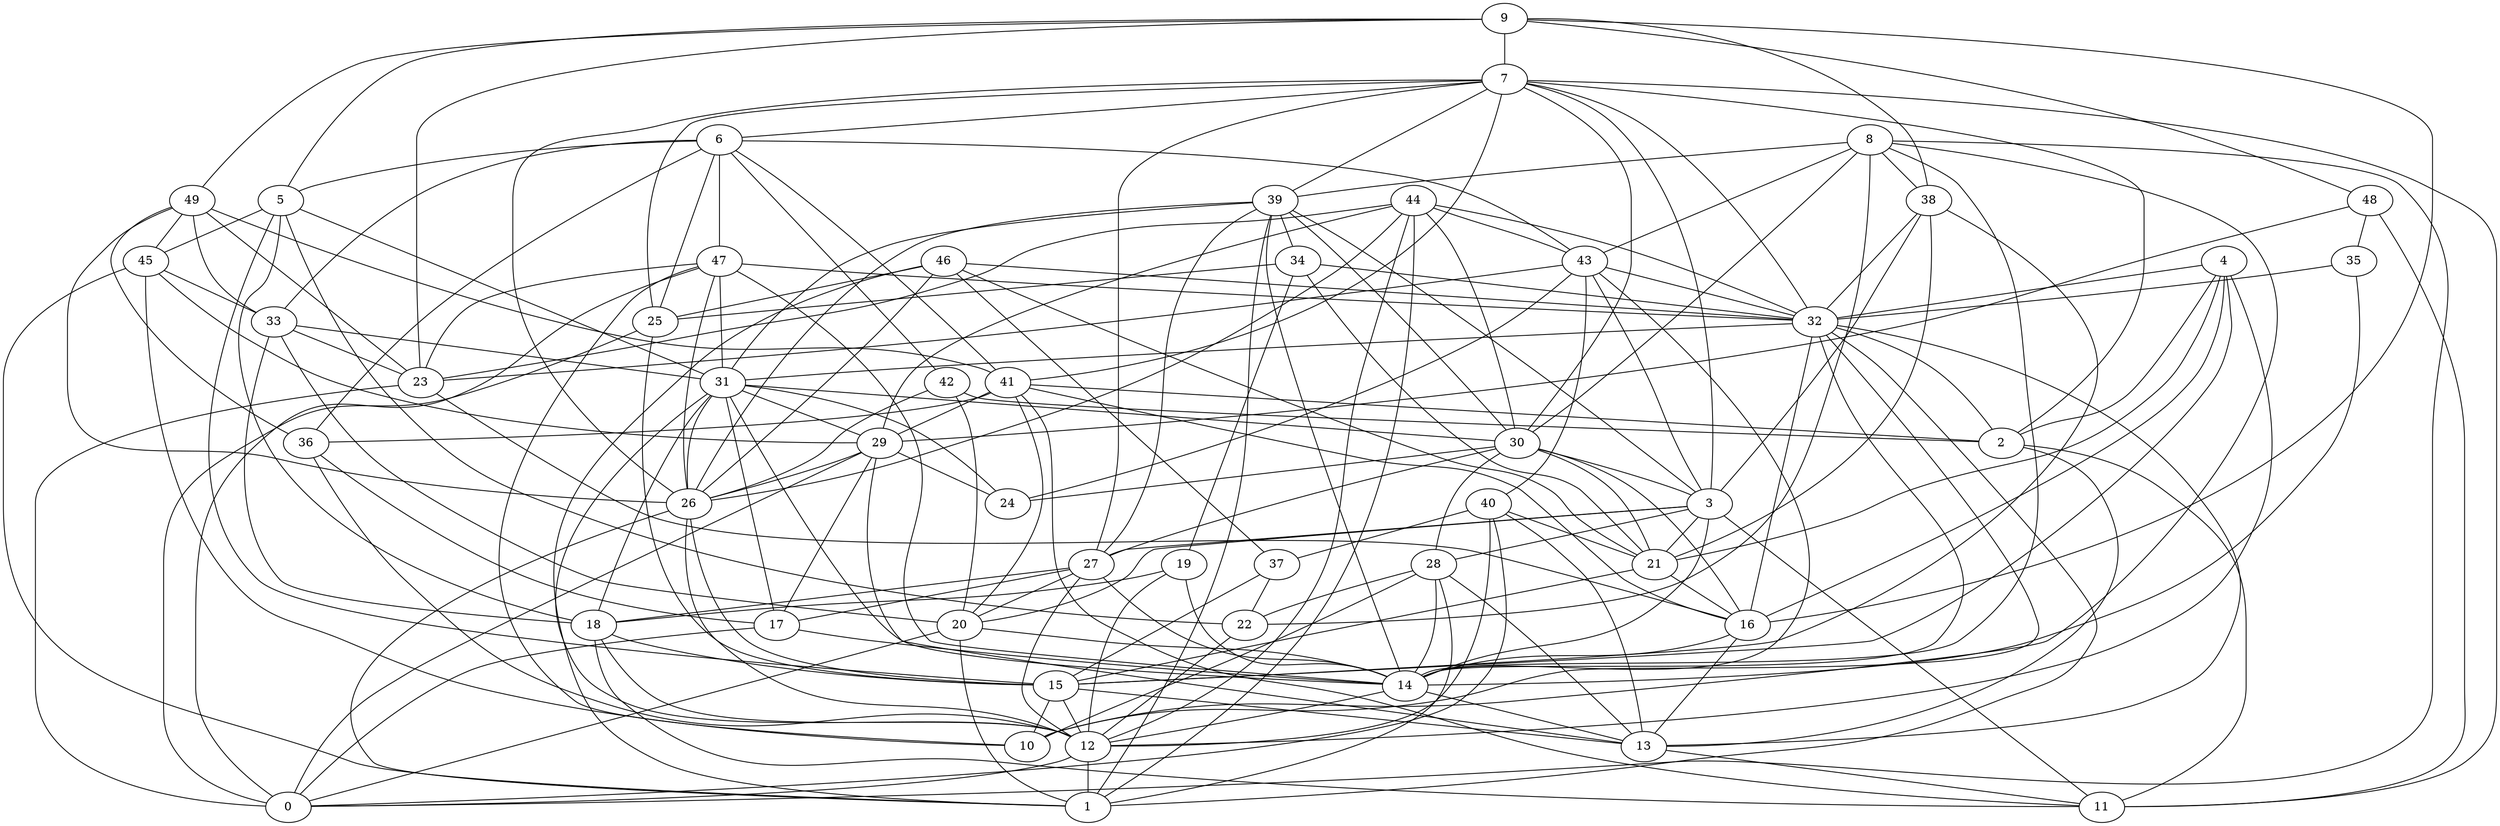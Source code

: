 digraph GG_graph {

subgraph G_graph {
edge [color = black]
"38" -> "21" [dir = none]
"38" -> "15" [dir = none]
"8" -> "10" [dir = none]
"8" -> "43" [dir = none]
"8" -> "38" [dir = none]
"8" -> "22" [dir = none]
"46" -> "1" [dir = none]
"46" -> "26" [dir = none]
"46" -> "32" [dir = none]
"19" -> "12" [dir = none]
"19" -> "14" [dir = none]
"43" -> "14" [dir = none]
"43" -> "32" [dir = none]
"43" -> "23" [dir = none]
"43" -> "3" [dir = none]
"26" -> "15" [dir = none]
"32" -> "31" [dir = none]
"32" -> "16" [dir = none]
"32" -> "10" [dir = none]
"29" -> "26" [dir = none]
"34" -> "21" [dir = none]
"14" -> "13" [dir = none]
"35" -> "14" [dir = none]
"35" -> "32" [dir = none]
"27" -> "12" [dir = none]
"27" -> "17" [dir = none]
"28" -> "1" [dir = none]
"28" -> "13" [dir = none]
"41" -> "36" [dir = none]
"41" -> "16" [dir = none]
"41" -> "11" [dir = none]
"41" -> "2" [dir = none]
"49" -> "23" [dir = none]
"49" -> "45" [dir = none]
"49" -> "26" [dir = none]
"49" -> "41" [dir = none]
"42" -> "2" [dir = none]
"42" -> "20" [dir = none]
"7" -> "6" [dir = none]
"7" -> "32" [dir = none]
"7" -> "3" [dir = none]
"7" -> "2" [dir = none]
"7" -> "26" [dir = none]
"7" -> "27" [dir = none]
"7" -> "25" [dir = none]
"15" -> "10" [dir = none]
"15" -> "12" [dir = none]
"23" -> "16" [dir = none]
"23" -> "0" [dir = none]
"20" -> "0" [dir = none]
"20" -> "1" [dir = none]
"37" -> "22" [dir = none]
"37" -> "15" [dir = none]
"44" -> "1" [dir = none]
"44" -> "29" [dir = none]
"44" -> "12" [dir = none]
"47" -> "14" [dir = none]
"47" -> "10" [dir = none]
"47" -> "0" [dir = none]
"4" -> "2" [dir = none]
"4" -> "12" [dir = none]
"40" -> "13" [dir = none]
"40" -> "12" [dir = none]
"40" -> "37" [dir = none]
"40" -> "21" [dir = none]
"22" -> "12" [dir = none]
"9" -> "7" [dir = none]
"9" -> "48" [dir = none]
"5" -> "15" [dir = none]
"33" -> "18" [dir = none]
"25" -> "0" [dir = none]
"31" -> "26" [dir = none]
"31" -> "14" [dir = none]
"31" -> "29" [dir = none]
"31" -> "30" [dir = none]
"31" -> "18" [dir = none]
"31" -> "24" [dir = none]
"36" -> "17" [dir = none]
"36" -> "12" [dir = none]
"30" -> "27" [dir = none]
"30" -> "24" [dir = none]
"30" -> "21" [dir = none]
"3" -> "11" [dir = none]
"45" -> "29" [dir = none]
"45" -> "33" [dir = none]
"6" -> "33" [dir = none]
"6" -> "5" [dir = none]
"6" -> "47" [dir = none]
"6" -> "43" [dir = none]
"6" -> "42" [dir = none]
"6" -> "36" [dir = none]
"48" -> "29" [dir = none]
"48" -> "11" [dir = none]
"39" -> "1" [dir = none]
"39" -> "14" [dir = none]
"39" -> "34" [dir = none]
"39" -> "27" [dir = none]
"39" -> "26" [dir = none]
"7" -> "30" [dir = none]
"33" -> "31" [dir = none]
"12" -> "0" [dir = none]
"43" -> "40" [dir = none]
"46" -> "37" [dir = none]
"38" -> "32" [dir = none]
"47" -> "32" [dir = none]
"29" -> "17" [dir = none]
"18" -> "15" [dir = none]
"27" -> "14" [dir = none]
"7" -> "41" [dir = none]
"26" -> "1" [dir = none]
"42" -> "26" [dir = none]
"6" -> "41" [dir = none]
"8" -> "14" [dir = none]
"32" -> "13" [dir = none]
"16" -> "13" [dir = none]
"5" -> "31" [dir = none]
"21" -> "15" [dir = none]
"47" -> "31" [dir = none]
"8" -> "0" [dir = none]
"29" -> "24" [dir = none]
"3" -> "21" [dir = none]
"3" -> "28" [dir = none]
"19" -> "18" [dir = none]
"9" -> "23" [dir = none]
"17" -> "0" [dir = none]
"49" -> "36" [dir = none]
"43" -> "24" [dir = none]
"29" -> "13" [dir = none]
"13" -> "11" [dir = none]
"4" -> "32" [dir = none]
"32" -> "14" [dir = none]
"27" -> "18" [dir = none]
"39" -> "3" [dir = none]
"46" -> "25" [dir = none]
"2" -> "11" [dir = none]
"4" -> "16" [dir = none]
"47" -> "23" [dir = none]
"9" -> "5" [dir = none]
"34" -> "32" [dir = none]
"20" -> "14" [dir = none]
"34" -> "25" [dir = none]
"41" -> "29" [dir = none]
"29" -> "0" [dir = none]
"12" -> "1" [dir = none]
"49" -> "33" [dir = none]
"18" -> "12" [dir = none]
"5" -> "18" [dir = none]
"44" -> "23" [dir = none]
"28" -> "22" [dir = none]
"17" -> "14" [dir = none]
"44" -> "43" [dir = none]
"48" -> "35" [dir = none]
"47" -> "26" [dir = none]
"5" -> "45" [dir = none]
"33" -> "23" [dir = none]
"38" -> "3" [dir = none]
"5" -> "22" [dir = none]
"4" -> "15" [dir = none]
"44" -> "30" [dir = none]
"21" -> "16" [dir = none]
"15" -> "13" [dir = none]
"8" -> "39" [dir = none]
"31" -> "17" [dir = none]
"32" -> "1" [dir = none]
"45" -> "1" [dir = none]
"3" -> "20" [dir = none]
"34" -> "19" [dir = none]
"4" -> "21" [dir = none]
"28" -> "14" [dir = none]
"9" -> "49" [dir = none]
"30" -> "28" [dir = none]
"3" -> "27" [dir = none]
"28" -> "10" [dir = none]
"25" -> "15" [dir = none]
"14" -> "12" [dir = none]
"44" -> "26" [dir = none]
"33" -> "20" [dir = none]
"27" -> "20" [dir = none]
"7" -> "39" [dir = none]
"26" -> "12" [dir = none]
"39" -> "31" [dir = none]
"46" -> "21" [dir = none]
"18" -> "11" [dir = none]
"31" -> "12" [dir = none]
"30" -> "16" [dir = none]
"16" -> "14" [dir = none]
"32" -> "2" [dir = none]
"40" -> "0" [dir = none]
"30" -> "3" [dir = none]
"3" -> "14" [dir = none]
"39" -> "30" [dir = none]
"45" -> "10" [dir = none]
"6" -> "25" [dir = none]
"41" -> "20" [dir = none]
"7" -> "11" [dir = none]
"9" -> "38" [dir = none]
"2" -> "13" [dir = none]
"8" -> "30" [dir = none]
"9" -> "16" [dir = none]
"44" -> "32" [dir = none]
}

}
